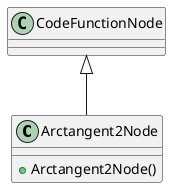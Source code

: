 @startuml
class Arctangent2Node {
    + Arctangent2Node()
}
CodeFunctionNode <|-- Arctangent2Node
@enduml
